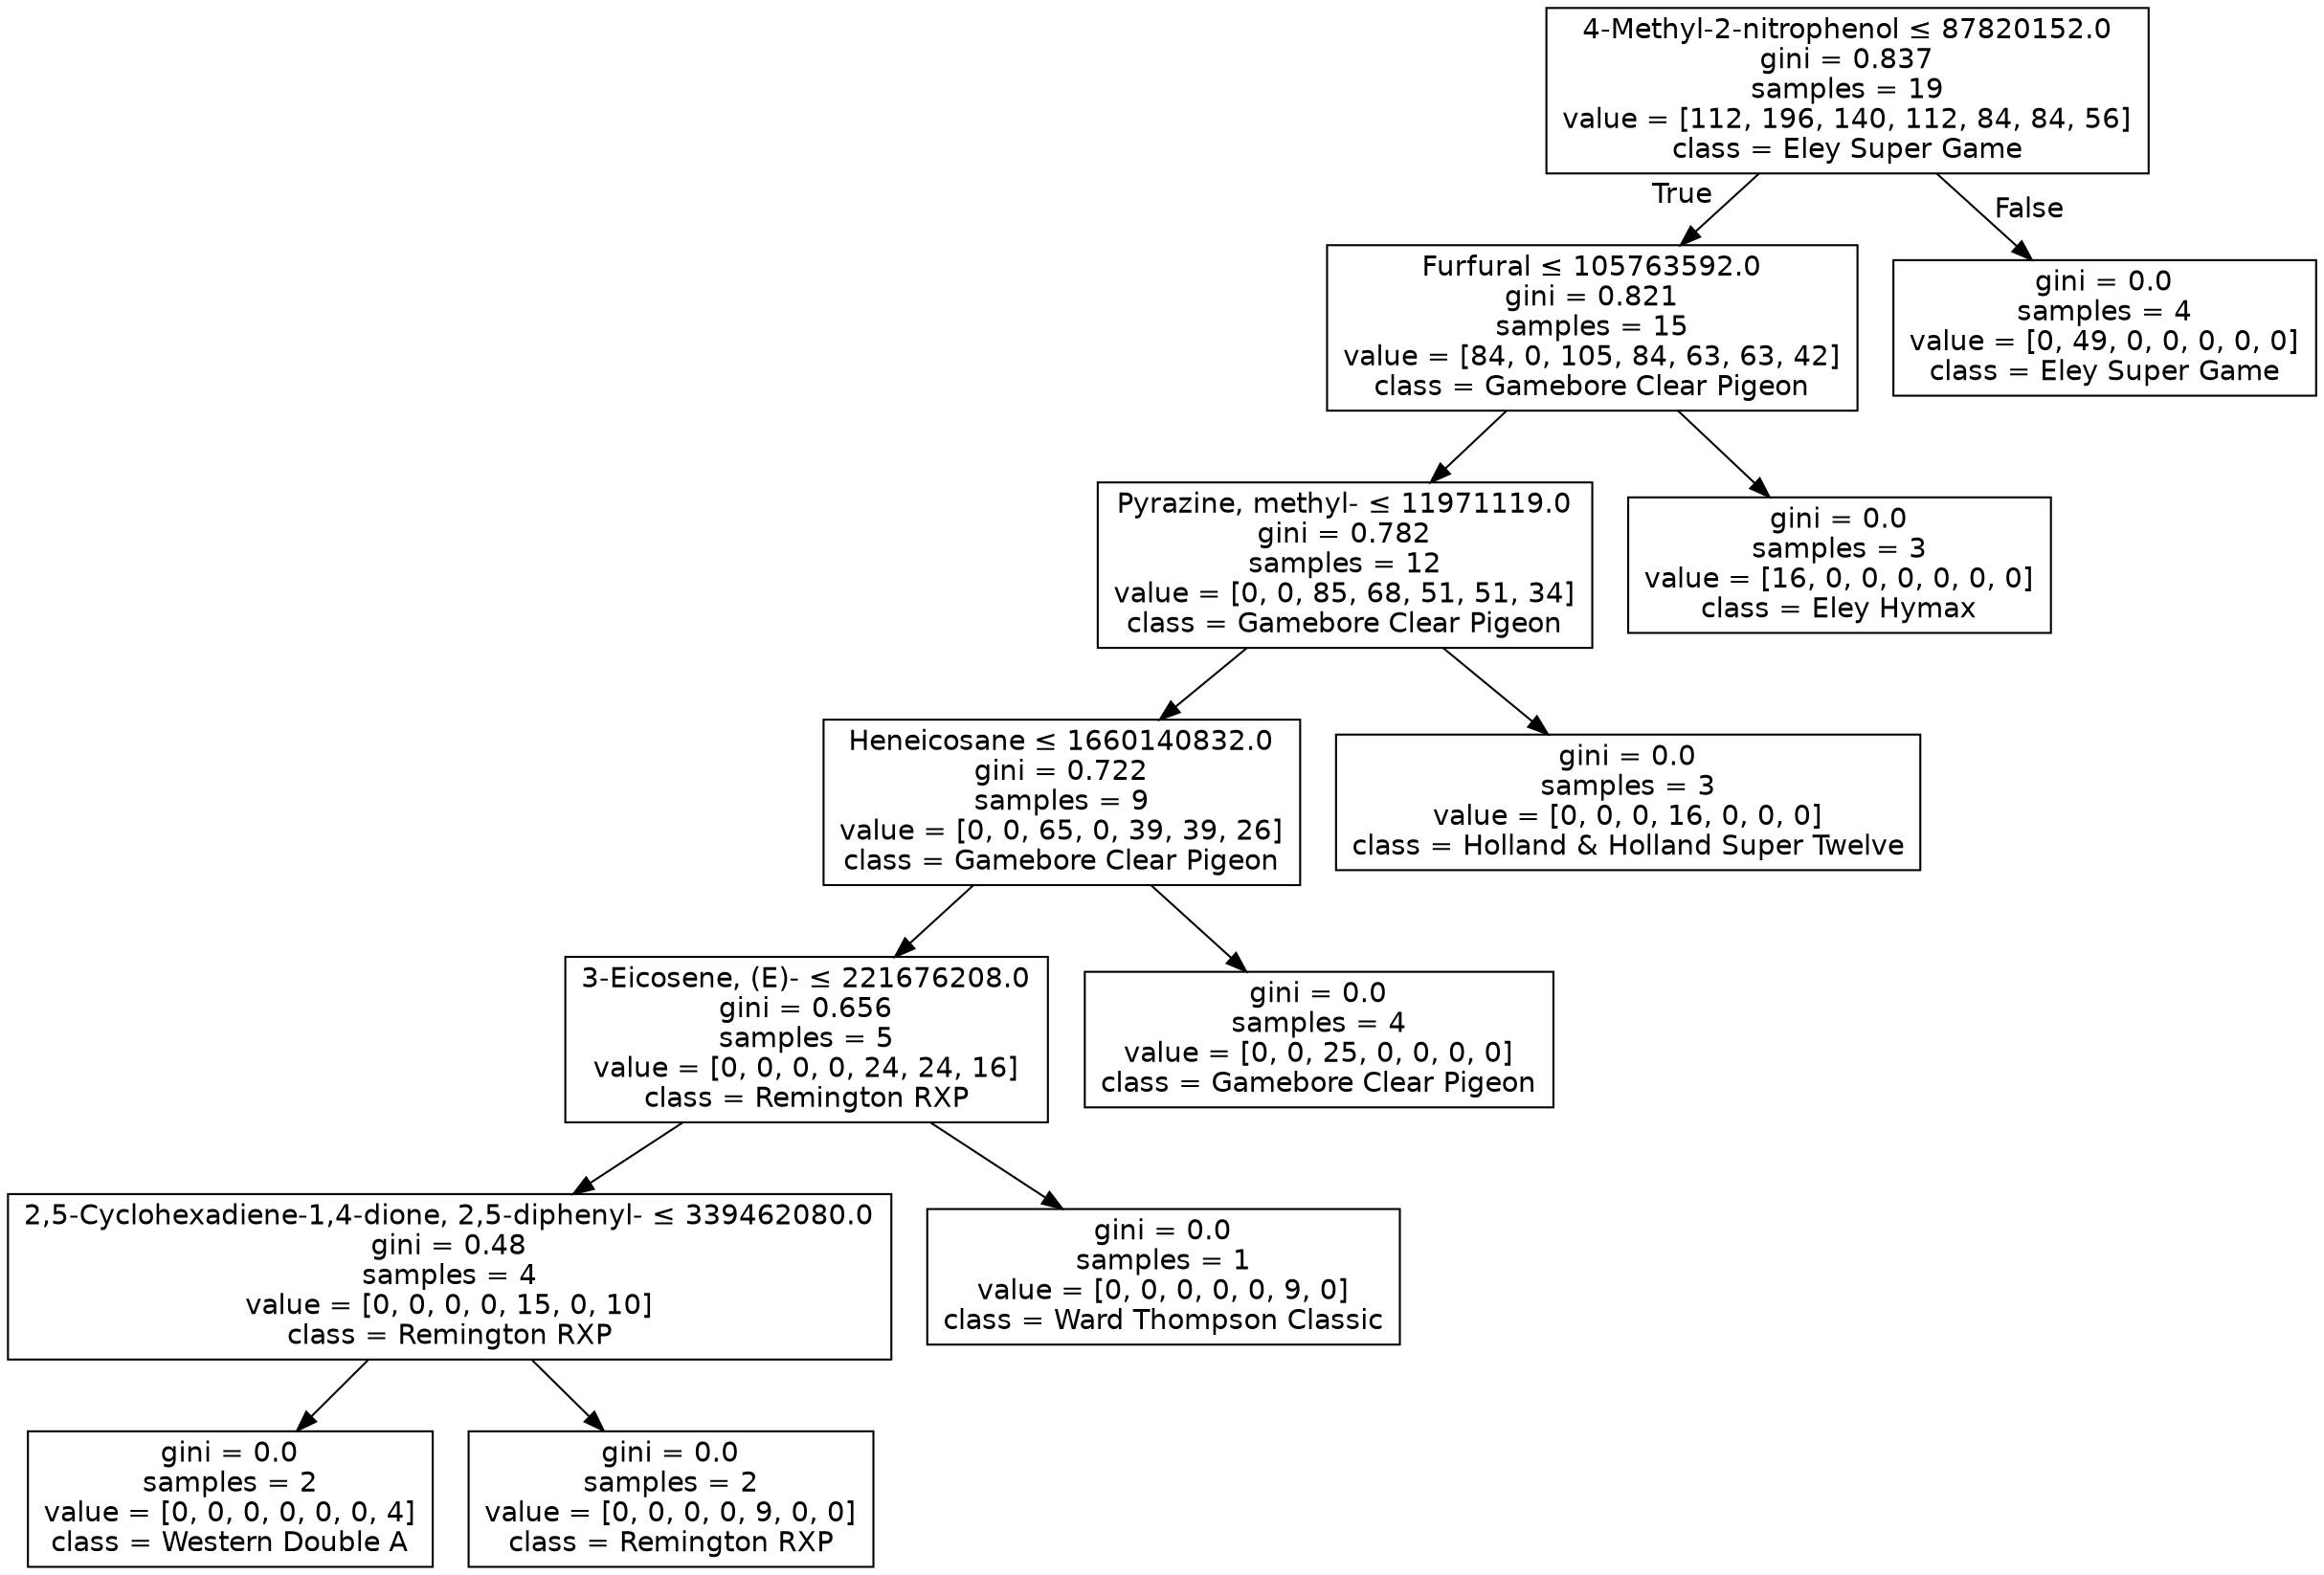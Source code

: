 digraph Tree {
node [shape=box, fontname="helvetica"] ;
edge [fontname="helvetica"] ;
0 [label=<4-Methyl-2-nitrophenol &le; 87820152.0<br/>gini = 0.837<br/>samples = 19<br/>value = [112, 196, 140, 112, 84, 84, 56]<br/>class = Eley Super Game>] ;
1 [label=<Furfural &le; 105763592.0<br/>gini = 0.821<br/>samples = 15<br/>value = [84, 0, 105, 84, 63, 63, 42]<br/>class = Gamebore Clear Pigeon>] ;
0 -> 1 [labeldistance=2.5, labelangle=45, headlabel="True"] ;
2 [label=<Pyrazine, methyl- &le; 11971119.0<br/>gini = 0.782<br/>samples = 12<br/>value = [0, 0, 85, 68, 51, 51, 34]<br/>class = Gamebore Clear Pigeon>] ;
1 -> 2 ;
3 [label=<Heneicosane &le; 1660140832.0<br/>gini = 0.722<br/>samples = 9<br/>value = [0, 0, 65, 0, 39, 39, 26]<br/>class = Gamebore Clear Pigeon>] ;
2 -> 3 ;
4 [label=<3-Eicosene, (E)- &le; 221676208.0<br/>gini = 0.656<br/>samples = 5<br/>value = [0, 0, 0, 0, 24, 24, 16]<br/>class = Remington RXP>] ;
3 -> 4 ;
5 [label=<2,5-Cyclohexadiene-1,4-dione, 2,5-diphenyl- &le; 339462080.0<br/>gini = 0.48<br/>samples = 4<br/>value = [0, 0, 0, 0, 15, 0, 10]<br/>class = Remington RXP>] ;
4 -> 5 ;
6 [label=<gini = 0.0<br/>samples = 2<br/>value = [0, 0, 0, 0, 0, 0, 4]<br/>class = Western Double A>] ;
5 -> 6 ;
7 [label=<gini = 0.0<br/>samples = 2<br/>value = [0, 0, 0, 0, 9, 0, 0]<br/>class = Remington RXP>] ;
5 -> 7 ;
8 [label=<gini = 0.0<br/>samples = 1<br/>value = [0, 0, 0, 0, 0, 9, 0]<br/>class = Ward Thompson Classic>] ;
4 -> 8 ;
9 [label=<gini = 0.0<br/>samples = 4<br/>value = [0, 0, 25, 0, 0, 0, 0]<br/>class = Gamebore Clear Pigeon>] ;
3 -> 9 ;
10 [label=<gini = 0.0<br/>samples = 3<br/>value = [0, 0, 0, 16, 0, 0, 0]<br/>class = Holland &amp; Holland Super Twelve>] ;
2 -> 10 ;
11 [label=<gini = 0.0<br/>samples = 3<br/>value = [16, 0, 0, 0, 0, 0, 0]<br/>class = Eley Hymax>] ;
1 -> 11 ;
12 [label=<gini = 0.0<br/>samples = 4<br/>value = [0, 49, 0, 0, 0, 0, 0]<br/>class = Eley Super Game>] ;
0 -> 12 [labeldistance=2.5, labelangle=-45, headlabel="False"] ;
}
